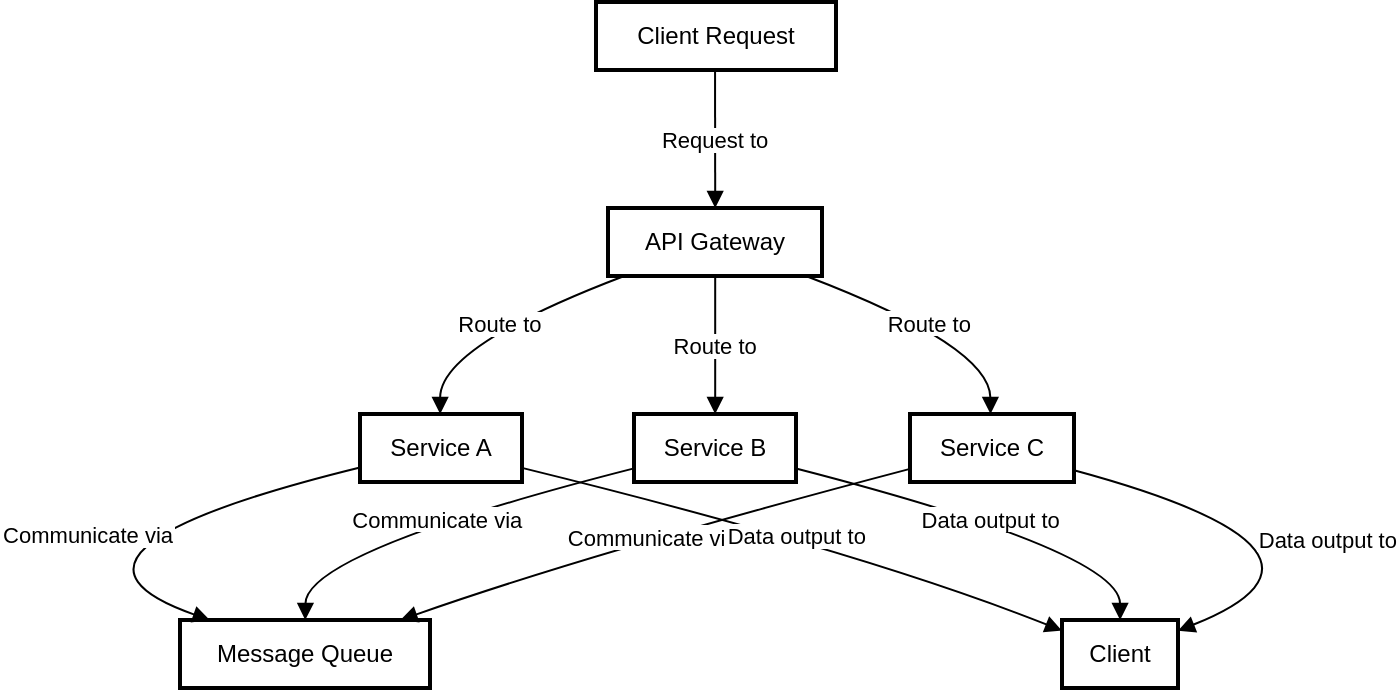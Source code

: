 <mxfile version="24.4.0" type="github">
  <diagram name="Page-1" id="UfkzIRFS2-7uMK3CAqn3">
    <mxGraphModel dx="1156" dy="892" grid="1" gridSize="10" guides="1" tooltips="1" connect="1" arrows="1" fold="1" page="1" pageScale="1" pageWidth="850" pageHeight="1100" math="0" shadow="0">
      <root>
        <mxCell id="0" />
        <mxCell id="1" parent="0" />
        <mxCell id="z0bePob9lEXCiun3jEkQ-1" value="Client Request" style="whiteSpace=wrap;strokeWidth=2;" vertex="1" parent="1">
          <mxGeometry x="310" y="20" width="120" height="34" as="geometry" />
        </mxCell>
        <mxCell id="z0bePob9lEXCiun3jEkQ-2" value="API Gateway" style="whiteSpace=wrap;strokeWidth=2;" vertex="1" parent="1">
          <mxGeometry x="316" y="123" width="107" height="34" as="geometry" />
        </mxCell>
        <mxCell id="z0bePob9lEXCiun3jEkQ-3" value="Service A" style="whiteSpace=wrap;strokeWidth=2;" vertex="1" parent="1">
          <mxGeometry x="192" y="226" width="81" height="34" as="geometry" />
        </mxCell>
        <mxCell id="z0bePob9lEXCiun3jEkQ-4" value="Service B" style="whiteSpace=wrap;strokeWidth=2;" vertex="1" parent="1">
          <mxGeometry x="329" y="226" width="81" height="34" as="geometry" />
        </mxCell>
        <mxCell id="z0bePob9lEXCiun3jEkQ-5" value="Service C" style="whiteSpace=wrap;strokeWidth=2;" vertex="1" parent="1">
          <mxGeometry x="467" y="226" width="82" height="34" as="geometry" />
        </mxCell>
        <mxCell id="z0bePob9lEXCiun3jEkQ-6" value="Message Queue" style="whiteSpace=wrap;strokeWidth=2;" vertex="1" parent="1">
          <mxGeometry x="102" y="329" width="125" height="34" as="geometry" />
        </mxCell>
        <mxCell id="z0bePob9lEXCiun3jEkQ-7" value="Client" style="whiteSpace=wrap;strokeWidth=2;" vertex="1" parent="1">
          <mxGeometry x="543" y="329" width="58" height="34" as="geometry" />
        </mxCell>
        <mxCell id="z0bePob9lEXCiun3jEkQ-8" value="Request to" style="curved=1;startArrow=none;endArrow=block;exitX=0.496;exitY=1;entryX=0.501;entryY=0;rounded=0;" edge="1" parent="1" source="z0bePob9lEXCiun3jEkQ-1" target="z0bePob9lEXCiun3jEkQ-2">
          <mxGeometry relative="1" as="geometry">
            <Array as="points" />
          </mxGeometry>
        </mxCell>
        <mxCell id="z0bePob9lEXCiun3jEkQ-9" value="Route to" style="curved=1;startArrow=none;endArrow=block;exitX=0.076;exitY=1;entryX=0.495;entryY=0;rounded=0;" edge="1" parent="1" source="z0bePob9lEXCiun3jEkQ-2" target="z0bePob9lEXCiun3jEkQ-3">
          <mxGeometry relative="1" as="geometry">
            <Array as="points">
              <mxPoint x="232" y="192" />
            </Array>
          </mxGeometry>
        </mxCell>
        <mxCell id="z0bePob9lEXCiun3jEkQ-10" value="Route to" style="curved=1;startArrow=none;endArrow=block;exitX=0.501;exitY=1;entryX=0.501;entryY=0;rounded=0;" edge="1" parent="1" source="z0bePob9lEXCiun3jEkQ-2" target="z0bePob9lEXCiun3jEkQ-4">
          <mxGeometry relative="1" as="geometry">
            <Array as="points" />
          </mxGeometry>
        </mxCell>
        <mxCell id="z0bePob9lEXCiun3jEkQ-11" value="Route to" style="curved=1;startArrow=none;endArrow=block;exitX=0.925;exitY=1;entryX=0.491;entryY=0;rounded=0;" edge="1" parent="1" source="z0bePob9lEXCiun3jEkQ-2" target="z0bePob9lEXCiun3jEkQ-5">
          <mxGeometry relative="1" as="geometry">
            <Array as="points">
              <mxPoint x="507" y="192" />
            </Array>
          </mxGeometry>
        </mxCell>
        <mxCell id="z0bePob9lEXCiun3jEkQ-12" value="Communicate via" style="curved=1;startArrow=none;endArrow=block;exitX=-0.003;exitY=0.788;entryX=0.119;entryY=0;rounded=0;" edge="1" parent="1" source="z0bePob9lEXCiun3jEkQ-3" target="z0bePob9lEXCiun3jEkQ-6">
          <mxGeometry relative="1" as="geometry">
            <Array as="points">
              <mxPoint x="20" y="295" />
            </Array>
          </mxGeometry>
        </mxCell>
        <mxCell id="z0bePob9lEXCiun3jEkQ-13" value="Communicate via" style="curved=1;startArrow=none;endArrow=block;exitX=0.003;exitY=0.798;entryX=0.501;entryY=0;rounded=0;" edge="1" parent="1" source="z0bePob9lEXCiun3jEkQ-4" target="z0bePob9lEXCiun3jEkQ-6">
          <mxGeometry relative="1" as="geometry">
            <Array as="points">
              <mxPoint x="165" y="295" />
            </Array>
          </mxGeometry>
        </mxCell>
        <mxCell id="z0bePob9lEXCiun3jEkQ-14" value="Communicate via" style="curved=1;startArrow=none;endArrow=block;exitX=-0.006;exitY=0.811;entryX=0.882;entryY=0;rounded=0;" edge="1" parent="1" source="z0bePob9lEXCiun3jEkQ-5" target="z0bePob9lEXCiun3jEkQ-6">
          <mxGeometry relative="1" as="geometry">
            <Array as="points">
              <mxPoint x="309" y="295" />
            </Array>
          </mxGeometry>
        </mxCell>
        <mxCell id="z0bePob9lEXCiun3jEkQ-15" value="Data output to" style="curved=1;startArrow=none;endArrow=block;exitX=0.992;exitY=0.788;entryX=-0.002;entryY=0.155;rounded=0;" edge="1" parent="1" source="z0bePob9lEXCiun3jEkQ-3" target="z0bePob9lEXCiun3jEkQ-7">
          <mxGeometry relative="1" as="geometry">
            <Array as="points">
              <mxPoint x="444" y="295" />
            </Array>
          </mxGeometry>
        </mxCell>
        <mxCell id="z0bePob9lEXCiun3jEkQ-16" value="Data output to" style="curved=1;startArrow=none;endArrow=block;exitX=0.998;exitY=0.801;entryX=0.501;entryY=0;rounded=0;" edge="1" parent="1" source="z0bePob9lEXCiun3jEkQ-4" target="z0bePob9lEXCiun3jEkQ-7">
          <mxGeometry relative="1" as="geometry">
            <Array as="points">
              <mxPoint x="572" y="295" />
            </Array>
          </mxGeometry>
        </mxCell>
        <mxCell id="z0bePob9lEXCiun3jEkQ-17" value="Data output to" style="curved=1;startArrow=none;endArrow=block;exitX=0.988;exitY=0.82;entryX=1.004;entryY=0.156;rounded=0;" edge="1" parent="1" source="z0bePob9lEXCiun3jEkQ-5" target="z0bePob9lEXCiun3jEkQ-7">
          <mxGeometry relative="1" as="geometry">
            <Array as="points">
              <mxPoint x="700" y="295" />
            </Array>
          </mxGeometry>
        </mxCell>
      </root>
    </mxGraphModel>
  </diagram>
</mxfile>
